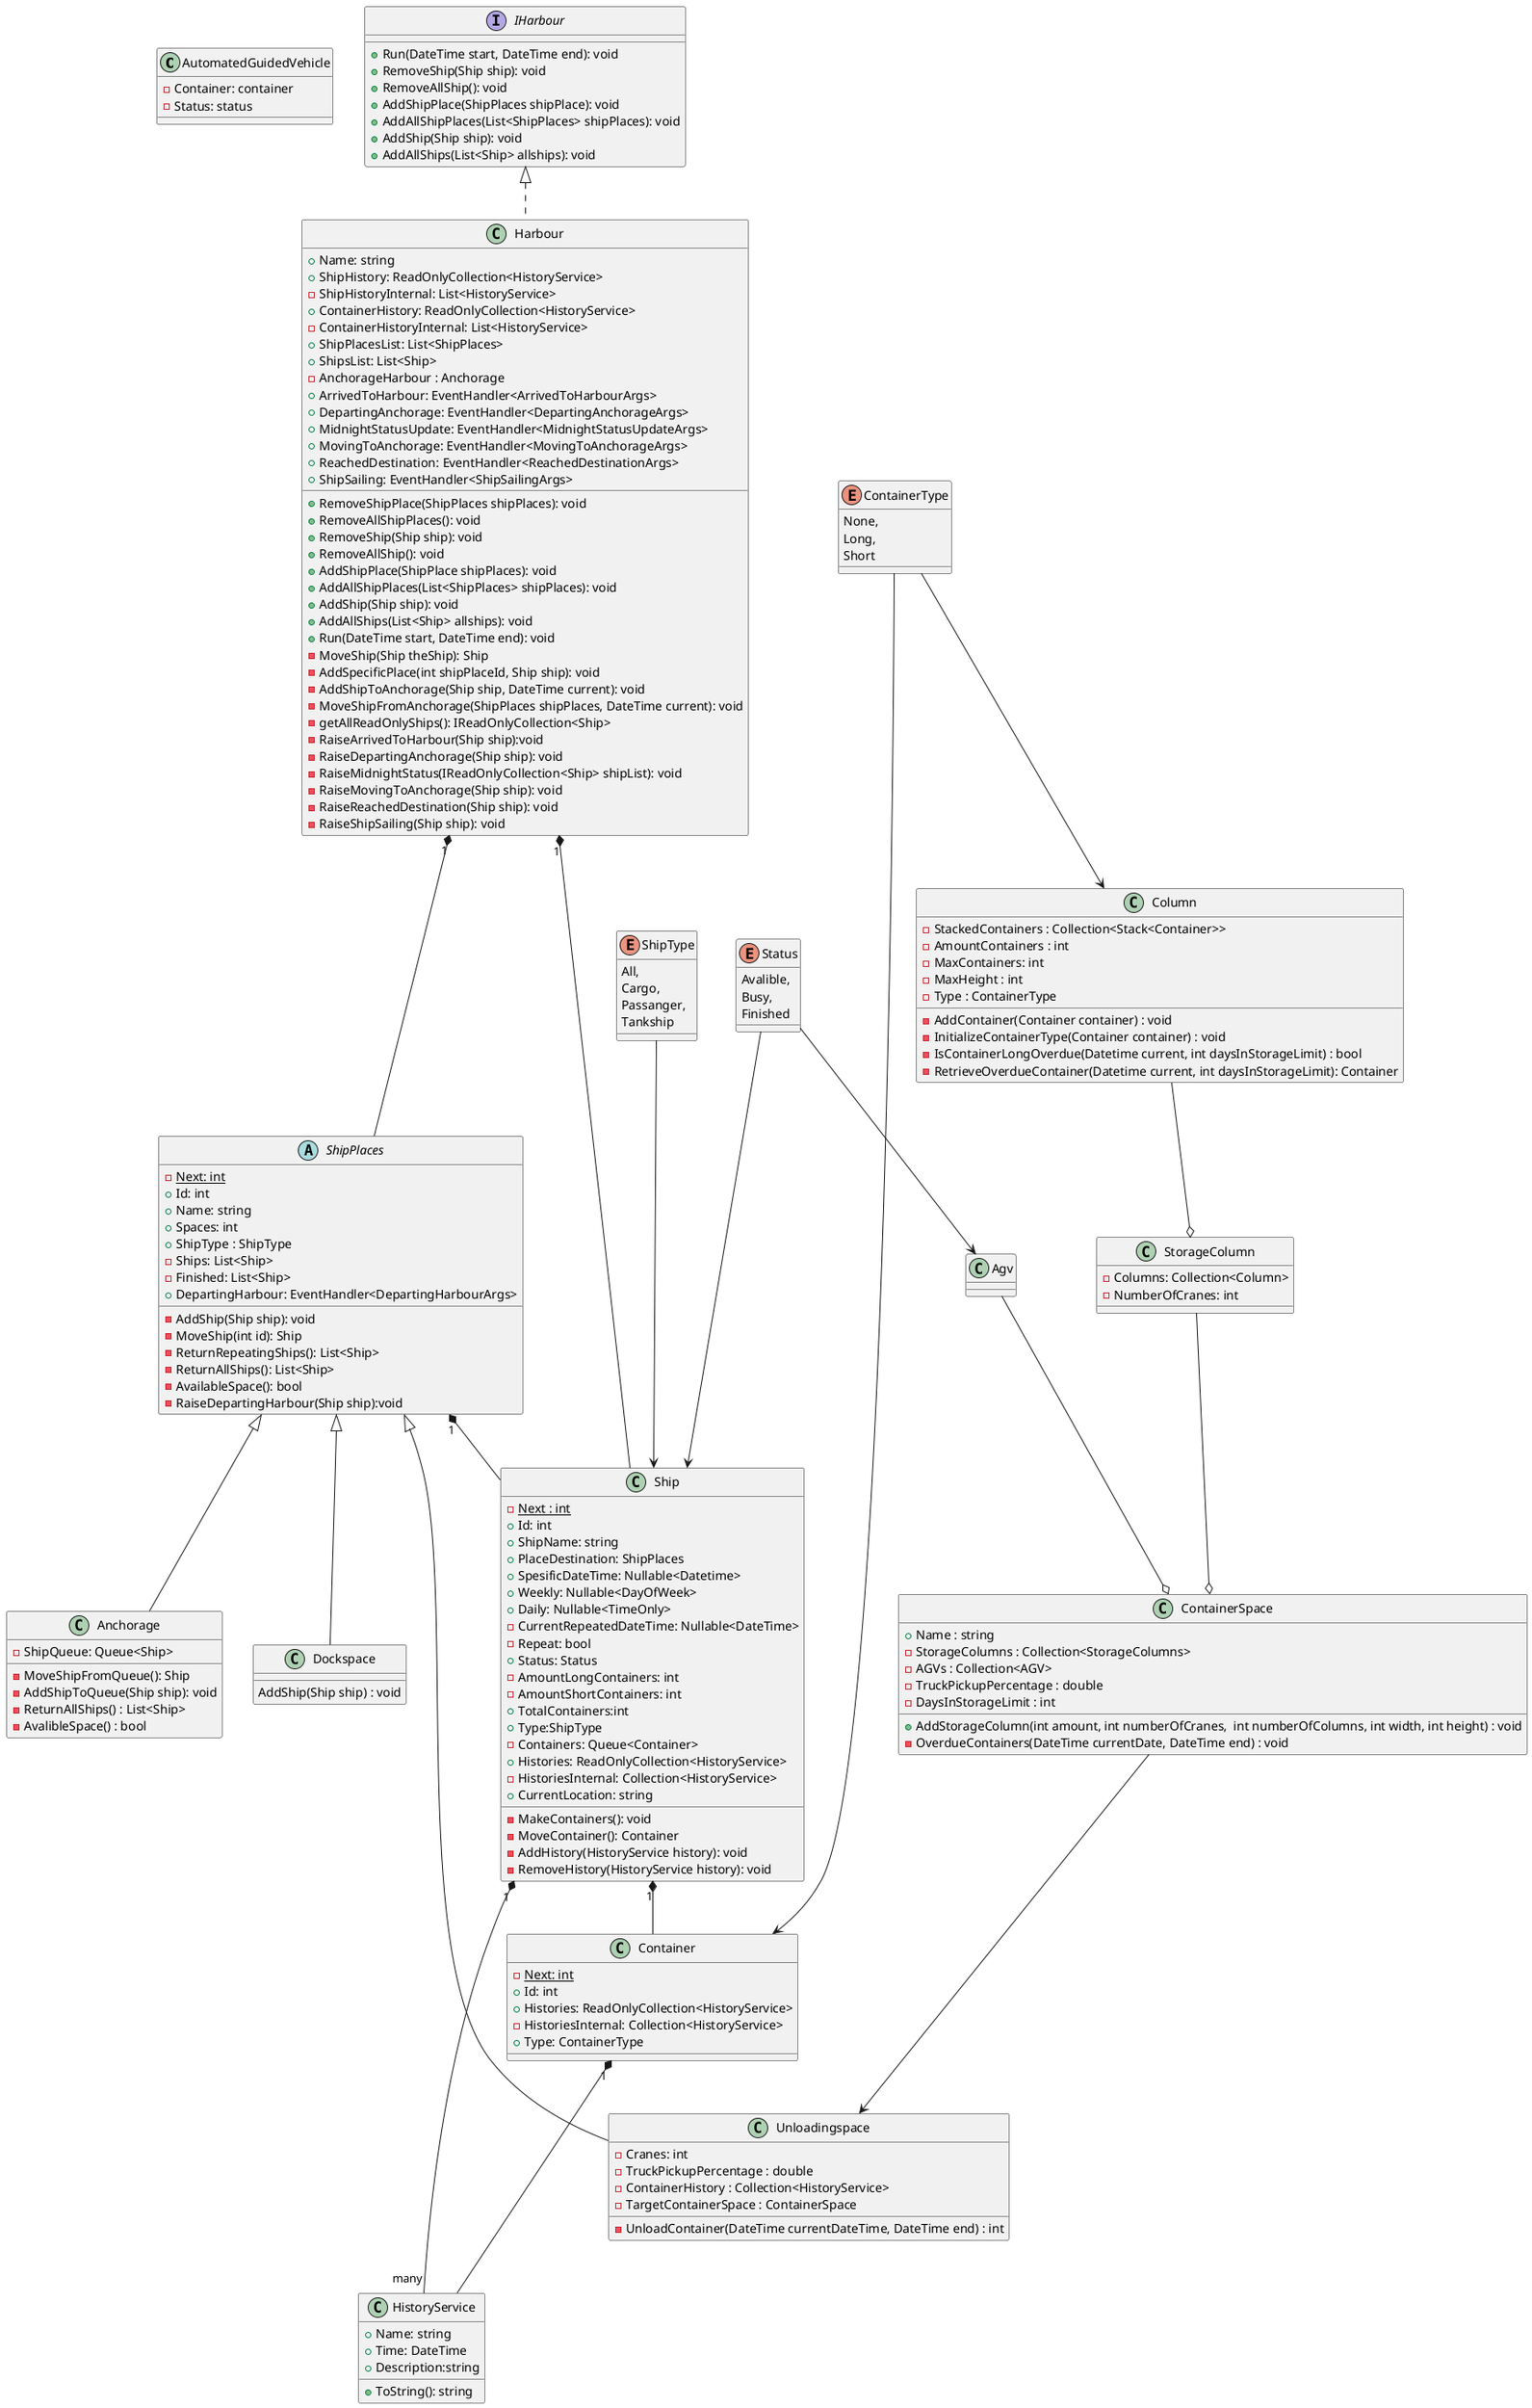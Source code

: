 @startuml

class AutomatedGuidedVehicle {
    -Container: container
    -Status: status
}
class Anchorage extends ShipPlaces {
    -ShipQueue: Queue<Ship>
    -MoveShipFromQueue(): Ship
    -AddShipToQueue(Ship ship): void
    -ReturnAllShips() : List<Ship>
    -AvalibleSpace() : bool
}
class Column{
    -StackedContainers : Collection<Stack<Container>>
    -AmountContainers : int
    -MaxContainers: int
    -MaxHeight : int
    -Type : ContainerType

    -AddContainer(Container container) : void
    -InitializeContainerType(Container container) : void
    -IsContainerLongOverdue(Datetime current, int daysInStorageLimit) : bool
    -RetrieveOverdueContainer(Datetime current, int daysInStorageLimit): Container
}
class ContainerSpace {
    +Name : string
    -StorageColumns : Collection<StorageColumns>
    -AGVs : Collection<AGV>
    -TruckPickupPercentage : double
    -DaysInStorageLimit : int

    +AddStorageColumn(int amount, int numberOfCranes,  int numberOfColumns, int width, int height) : void
    -OverdueContainers(DateTime currentDate, DateTime end) : void
}
class Dockspace extends ShipPlaces {
    AddShip(Ship ship) : void
}
abstract class ShipPlaces {
    {static} -Next: int
    +Id: int
    +Name: string
    +Spaces: int
    +ShipType : ShipType
    -Ships: List<Ship>
    -Finished: List<Ship>
    +DepartingHarbour: EventHandler<DepartingHarbourArgs>

    -AddShip(Ship ship): void
    -MoveShip(int id): Ship
    -ReturnRepeatingShips(): List<Ship>
    -ReturnAllShips(): List<Ship>
    -AvailableSpace(): bool
    -RaiseDepartingHarbour(Ship ship):void
}

class StorageColumn{
    -Columns: Collection<Column>
    -NumberOfCranes: int
}
class Unloadingspace extends ShipPlaces {
    -Cranes: int
    -TruckPickupPercentage : double
    -ContainerHistory : Collection<HistoryService>
    -TargetContainerSpace : ContainerSpace

    -UnloadContainer(DateTime currentDateTime, DateTime end) : int
}
class Container {
    {static} - Next: int
    +Id: int
    +Histories: ReadOnlyCollection<HistoryService>
    -HistoriesInternal: Collection<HistoryService>
    +Type: ContainerType
}
class HistoryService {
    +Name: string
    +Time: DateTime
    +Description:string

    +ToString(): string
}

class Ship {
    {static} -Next : int
    +Id: int
    +ShipName: string
    +PlaceDestination: ShipPlaces
    +SpesificDateTime: Nullable<Datetime>
    +Weekly: Nullable<DayOfWeek>
    +Daily: Nullable<TimeOnly>
    -CurrentRepeatedDateTime: Nullable<DateTime>
    -Repeat: bool
    +Status: Status
    -AmountLongContainers: int
    -AmountShortContainers: int
    +TotalContainers:int
    +Type:ShipType
    -Containers: Queue<Container>
    +Histories: ReadOnlyCollection<HistoryService>
    -HistoriesInternal: Collection<HistoryService>
    +CurrentLocation: string

    -MakeContainers(): void
    -MoveContainer(): Container
    -AddHistory(HistoryService history): void
    -RemoveHistory(HistoryService history): void
}

class Harbour implements IHarbour {
    +Name: string
    +ShipHistory: ReadOnlyCollection<HistoryService>
    -ShipHistoryInternal: List<HistoryService>
    +ContainerHistory: ReadOnlyCollection<HistoryService>
    -ContainerHistoryInternal: List<HistoryService>
    +ShipPlacesList: List<ShipPlaces>
    +ShipsList: List<Ship>
    -AnchorageHarbour : Anchorage
    +ArrivedToHarbour: EventHandler<ArrivedToHarbourArgs>
    +DepartingAnchorage: EventHandler<DepartingAnchorageArgs>
    +MidnightStatusUpdate: EventHandler<MidnightStatusUpdateArgs>
    +MovingToAnchorage: EventHandler<MovingToAnchorageArgs>
    +ReachedDestination: EventHandler<ReachedDestinationArgs>
    +ShipSailing: EventHandler<ShipSailingArgs>

    +RemoveShipPlace(ShipPlaces shipPlaces): void
    +RemoveAllShipPlaces(): void
    +RemoveShip(Ship ship): void
    +RemoveAllShip(): void
    +AddShipPlace(ShipPlace shipPlaces): void
    +AddAllShipPlaces(List<ShipPlaces> shipPlaces): void
    +AddShip(Ship ship): void
    +AddAllShips(List<Ship> allships): void
    +Run(DateTime start, DateTime end): void
    -MoveShip(Ship theShip): Ship
    -AddSpecificPlace(int shipPlaceId, Ship ship): void
    -AddShipToAnchorage(Ship ship, DateTime current): void
    -MoveShipFromAnchorage(ShipPlaces shipPlaces, DateTime current): void
    -getAllReadOnlyShips(): IReadOnlyCollection<Ship>
    -RaiseArrivedToHarbour(Ship ship):void
    -RaiseDepartingAnchorage(Ship ship): void
    -RaiseMidnightStatus(IReadOnlyCollection<Ship> shipList): void
    -RaiseMovingToAnchorage(Ship ship): void
    -RaiseReachedDestination(Ship ship): void
    -RaiseShipSailing(Ship ship): void
}
interface IHarbour {
    +Run(DateTime start, DateTime end): void
    +RemoveShip(Ship ship): void
    +RemoveAllShip(): void
    +AddShipPlace(ShipPlaces shipPlace): void
    +AddAllShipPlaces(List<ShipPlaces> shipPlaces): void
    +AddShip(Ship ship): void
    +AddAllShips(List<Ship> allships): void
}
enum ContainerType{
    None,
    Long,
    Short
}

enum ShipType{
    All,
    Cargo,
    Passanger,
    Tankship
}
enum Status{
    Avalible,
    Busy,
    Finished
}


ShipType ---> Ship
Harbour "1" *--- ShipPlaces
Harbour "1" *-- Ship
ShipPlaces "1" *-- Ship
Ship "1" *-- Container
Ship "1" *-- "many" HistoryService
Container "1" *--- HistoryService
ContainerSpace ---> Unloadingspace
Agv --o ContainerSpace
Column --o StorageColumn
StorageColumn --o ContainerSpace
ContainerType -----> Container
ContainerType -->Column
Status --> Ship
Status --> Agv









@enduml